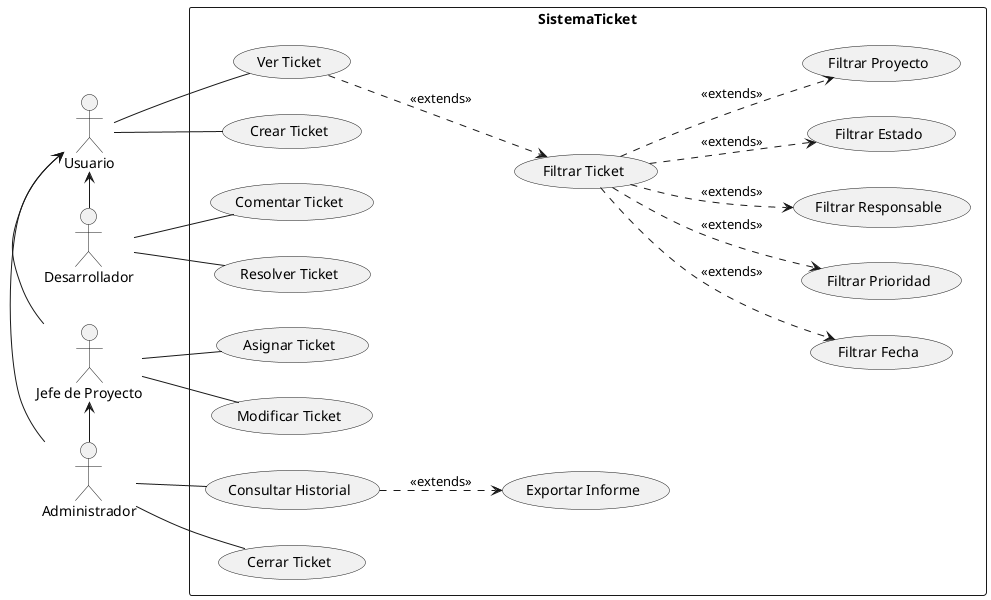 @startuml

left to right direction

actor "Jefe de Proyecto" as JefeProyecto
actor Administrador as Admin
actor Usuario as Usuario
actor Desarrollador as Dev

rectangle SistemaTicket{
    Dev -l-> Usuario
    Dev -- (Comentar Ticket)
    Dev -- (Resolver Ticket)
    Usuario -l- (Crear Ticket)
    Usuario -- (Ver Ticket)
    JefeProyecto -l-> Usuario
    JefeProyecto -- (Asignar Ticket)
    JefeProyecto -- (Modificar Ticket)
    (Ver Ticket) ..> (Filtrar Ticket) :<<extends>>
    (Filtrar Ticket) ..> (Filtrar Fecha) :<<extends>>
    (Filtrar Ticket) ..> (Filtrar Prioridad) : <<extends>>
    (Filtrar Ticket) ..>  (Filtrar Responsable) : <<extends>>
    (Filtrar Ticket) ..> (Filtrar Estado) : <<extends>>
    (Filtrar Ticket) ..>  (Filtrar Proyecto) : <<extends>>
    Admin -l-> Usuario
    Admin -l-> JefeProyecto
    Admin -- (Consultar Historial)
    (Consultar Historial) ..> (Exportar Informe) : <<extends>>
    Admin -- (Cerrar Ticket)
}

@enduml